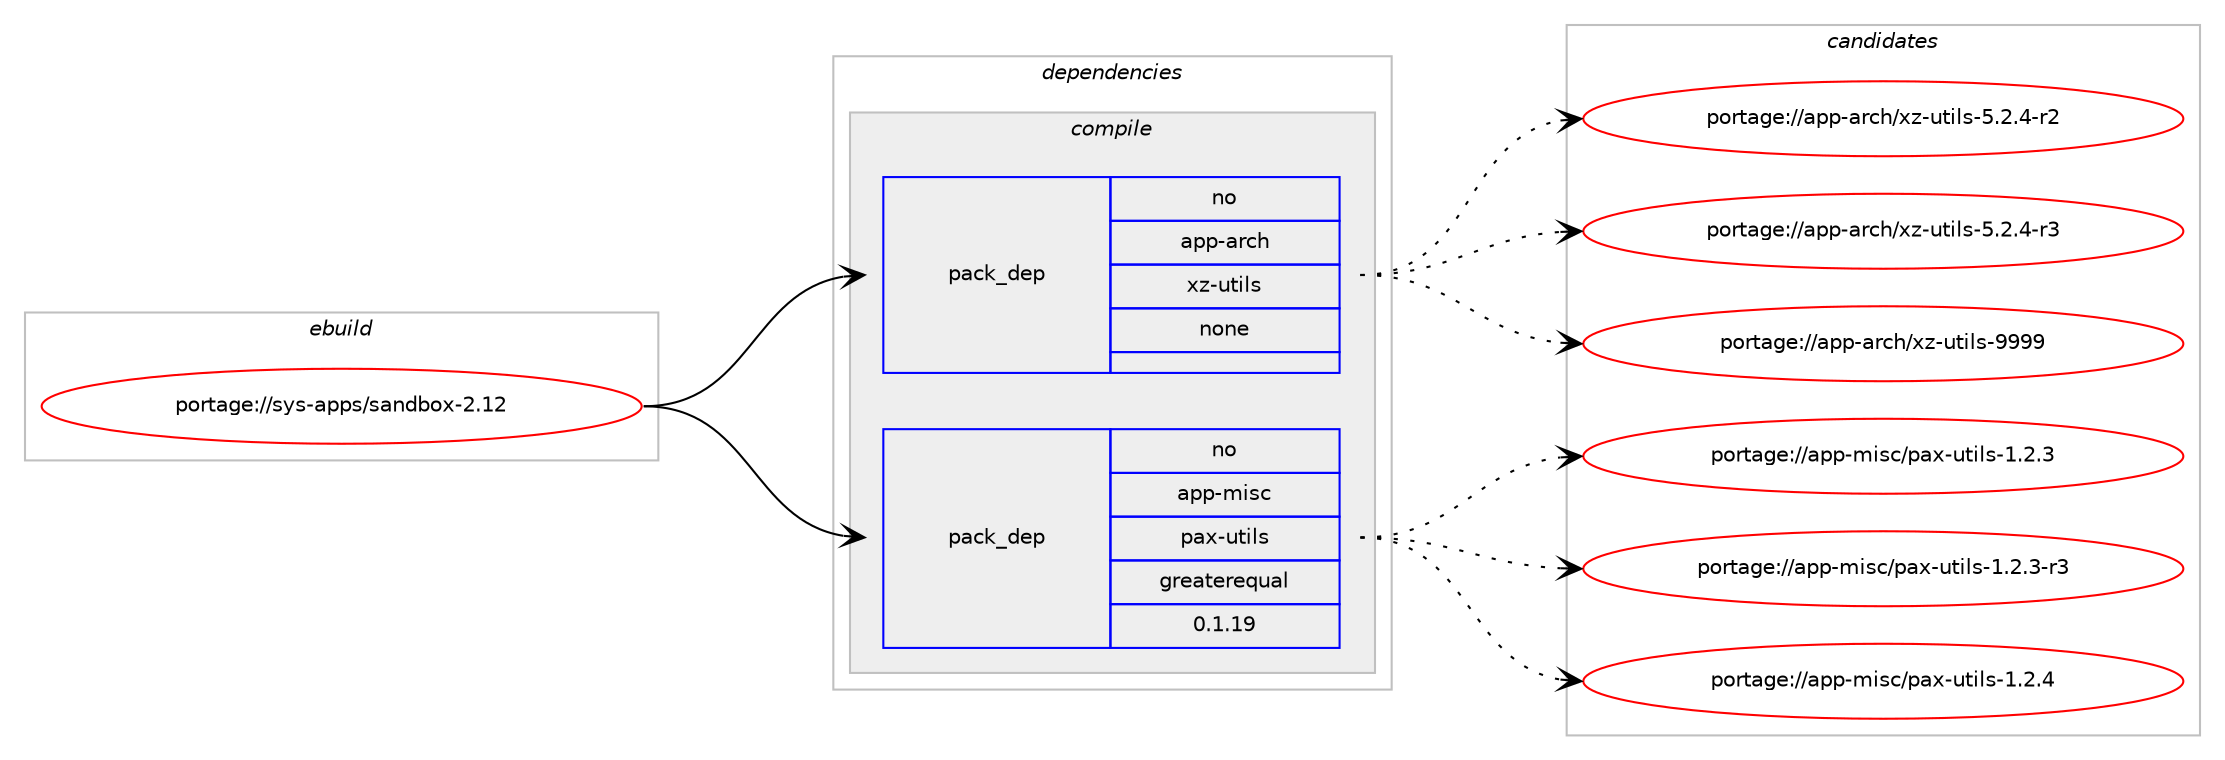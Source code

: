 digraph prolog {

# *************
# Graph options
# *************

newrank=true;
concentrate=true;
compound=true;
graph [rankdir=LR,fontname=Helvetica,fontsize=10,ranksep=1.5];#, ranksep=2.5, nodesep=0.2];
edge  [arrowhead=vee];
node  [fontname=Helvetica,fontsize=10];

# **********
# The ebuild
# **********

subgraph cluster_leftcol {
color=gray;
rank=same;
label=<<i>ebuild</i>>;
id [label="portage://sys-apps/sandbox-2.12", color=red, width=4, href="../sys-apps/sandbox-2.12.svg"];
}

# ****************
# The dependencies
# ****************

subgraph cluster_midcol {
color=gray;
label=<<i>dependencies</i>>;
subgraph cluster_compile {
fillcolor="#eeeeee";
style=filled;
label=<<i>compile</i>>;
subgraph pack304024 {
dependency410866 [label=<<TABLE BORDER="0" CELLBORDER="1" CELLSPACING="0" CELLPADDING="4" WIDTH="220"><TR><TD ROWSPAN="6" CELLPADDING="30">pack_dep</TD></TR><TR><TD WIDTH="110">no</TD></TR><TR><TD>app-arch</TD></TR><TR><TD>xz-utils</TD></TR><TR><TD>none</TD></TR><TR><TD></TD></TR></TABLE>>, shape=none, color=blue];
}
id:e -> dependency410866:w [weight=20,style="solid",arrowhead="vee"];
subgraph pack304025 {
dependency410867 [label=<<TABLE BORDER="0" CELLBORDER="1" CELLSPACING="0" CELLPADDING="4" WIDTH="220"><TR><TD ROWSPAN="6" CELLPADDING="30">pack_dep</TD></TR><TR><TD WIDTH="110">no</TD></TR><TR><TD>app-misc</TD></TR><TR><TD>pax-utils</TD></TR><TR><TD>greaterequal</TD></TR><TR><TD>0.1.19</TD></TR></TABLE>>, shape=none, color=blue];
}
id:e -> dependency410867:w [weight=20,style="solid",arrowhead="vee"];
}
subgraph cluster_compileandrun {
fillcolor="#eeeeee";
style=filled;
label=<<i>compile and run</i>>;
}
subgraph cluster_run {
fillcolor="#eeeeee";
style=filled;
label=<<i>run</i>>;
}
}

# **************
# The candidates
# **************

subgraph cluster_choices {
rank=same;
color=gray;
label=<<i>candidates</i>>;

subgraph choice304024 {
color=black;
nodesep=1;
choiceportage9711211245971149910447120122451171161051081154553465046524511450 [label="portage://app-arch/xz-utils-5.2.4-r2", color=red, width=4,href="../app-arch/xz-utils-5.2.4-r2.svg"];
choiceportage9711211245971149910447120122451171161051081154553465046524511451 [label="portage://app-arch/xz-utils-5.2.4-r3", color=red, width=4,href="../app-arch/xz-utils-5.2.4-r3.svg"];
choiceportage9711211245971149910447120122451171161051081154557575757 [label="portage://app-arch/xz-utils-9999", color=red, width=4,href="../app-arch/xz-utils-9999.svg"];
dependency410866:e -> choiceportage9711211245971149910447120122451171161051081154553465046524511450:w [style=dotted,weight="100"];
dependency410866:e -> choiceportage9711211245971149910447120122451171161051081154553465046524511451:w [style=dotted,weight="100"];
dependency410866:e -> choiceportage9711211245971149910447120122451171161051081154557575757:w [style=dotted,weight="100"];
}
subgraph choice304025 {
color=black;
nodesep=1;
choiceportage971121124510910511599471129712045117116105108115454946504651 [label="portage://app-misc/pax-utils-1.2.3", color=red, width=4,href="../app-misc/pax-utils-1.2.3.svg"];
choiceportage9711211245109105115994711297120451171161051081154549465046514511451 [label="portage://app-misc/pax-utils-1.2.3-r3", color=red, width=4,href="../app-misc/pax-utils-1.2.3-r3.svg"];
choiceportage971121124510910511599471129712045117116105108115454946504652 [label="portage://app-misc/pax-utils-1.2.4", color=red, width=4,href="../app-misc/pax-utils-1.2.4.svg"];
dependency410867:e -> choiceportage971121124510910511599471129712045117116105108115454946504651:w [style=dotted,weight="100"];
dependency410867:e -> choiceportage9711211245109105115994711297120451171161051081154549465046514511451:w [style=dotted,weight="100"];
dependency410867:e -> choiceportage971121124510910511599471129712045117116105108115454946504652:w [style=dotted,weight="100"];
}
}

}
